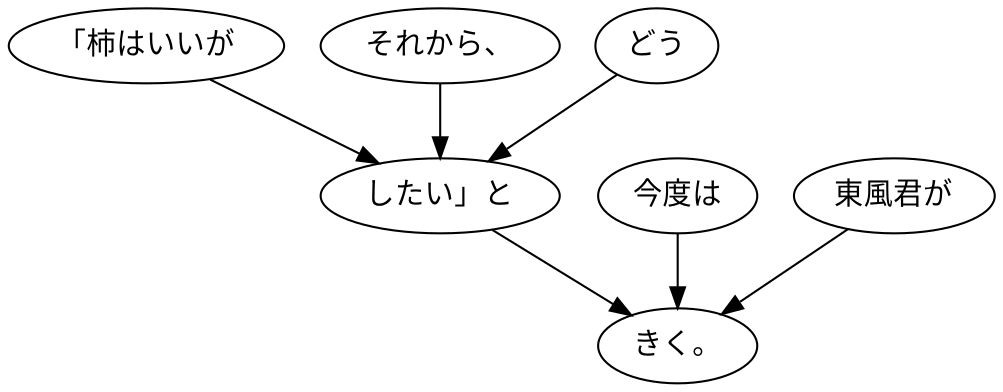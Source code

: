 digraph graph7958 {
	node0 [label="「柿はいいが"];
	node1 [label="それから、"];
	node2 [label="どう"];
	node3 [label="したい」と"];
	node4 [label="今度は"];
	node5 [label="東風君が"];
	node6 [label="きく。"];
	node0 -> node3;
	node1 -> node3;
	node2 -> node3;
	node3 -> node6;
	node4 -> node6;
	node5 -> node6;
}
